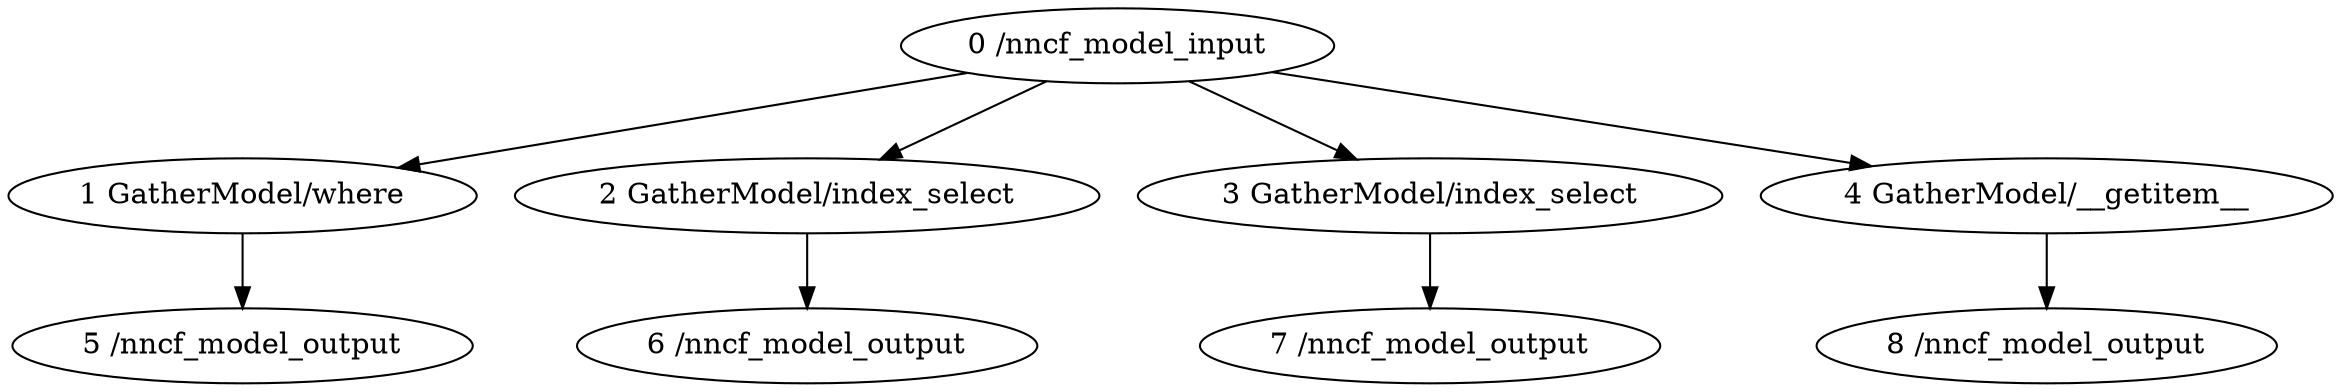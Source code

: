 strict digraph  {
"0 /nncf_model_input" [id=0, scope="", type=nncf_model_input];
"1 GatherModel/where" [id=1, scope=GatherModel, type=where];
"2 GatherModel/index_select" [id=2, scope=GatherModel, type=index_select];
"3 GatherModel/index_select" [id=3, scope=GatherModel, type=index_select];
"4 GatherModel/__getitem__" [id=4, scope=GatherModel, type=__getitem__];
"5 /nncf_model_output" [id=5, scope="", type=nncf_model_output];
"6 /nncf_model_output" [id=6, scope="", type=nncf_model_output];
"7 /nncf_model_output" [id=7, scope="", type=nncf_model_output];
"8 /nncf_model_output" [id=8, scope="", type=nncf_model_output];
"0 /nncf_model_input" -> "1 GatherModel/where";
"0 /nncf_model_input" -> "2 GatherModel/index_select";
"0 /nncf_model_input" -> "3 GatherModel/index_select";
"0 /nncf_model_input" -> "4 GatherModel/__getitem__";
"1 GatherModel/where" -> "5 /nncf_model_output";
"2 GatherModel/index_select" -> "6 /nncf_model_output";
"3 GatherModel/index_select" -> "7 /nncf_model_output";
"4 GatherModel/__getitem__" -> "8 /nncf_model_output";
}

